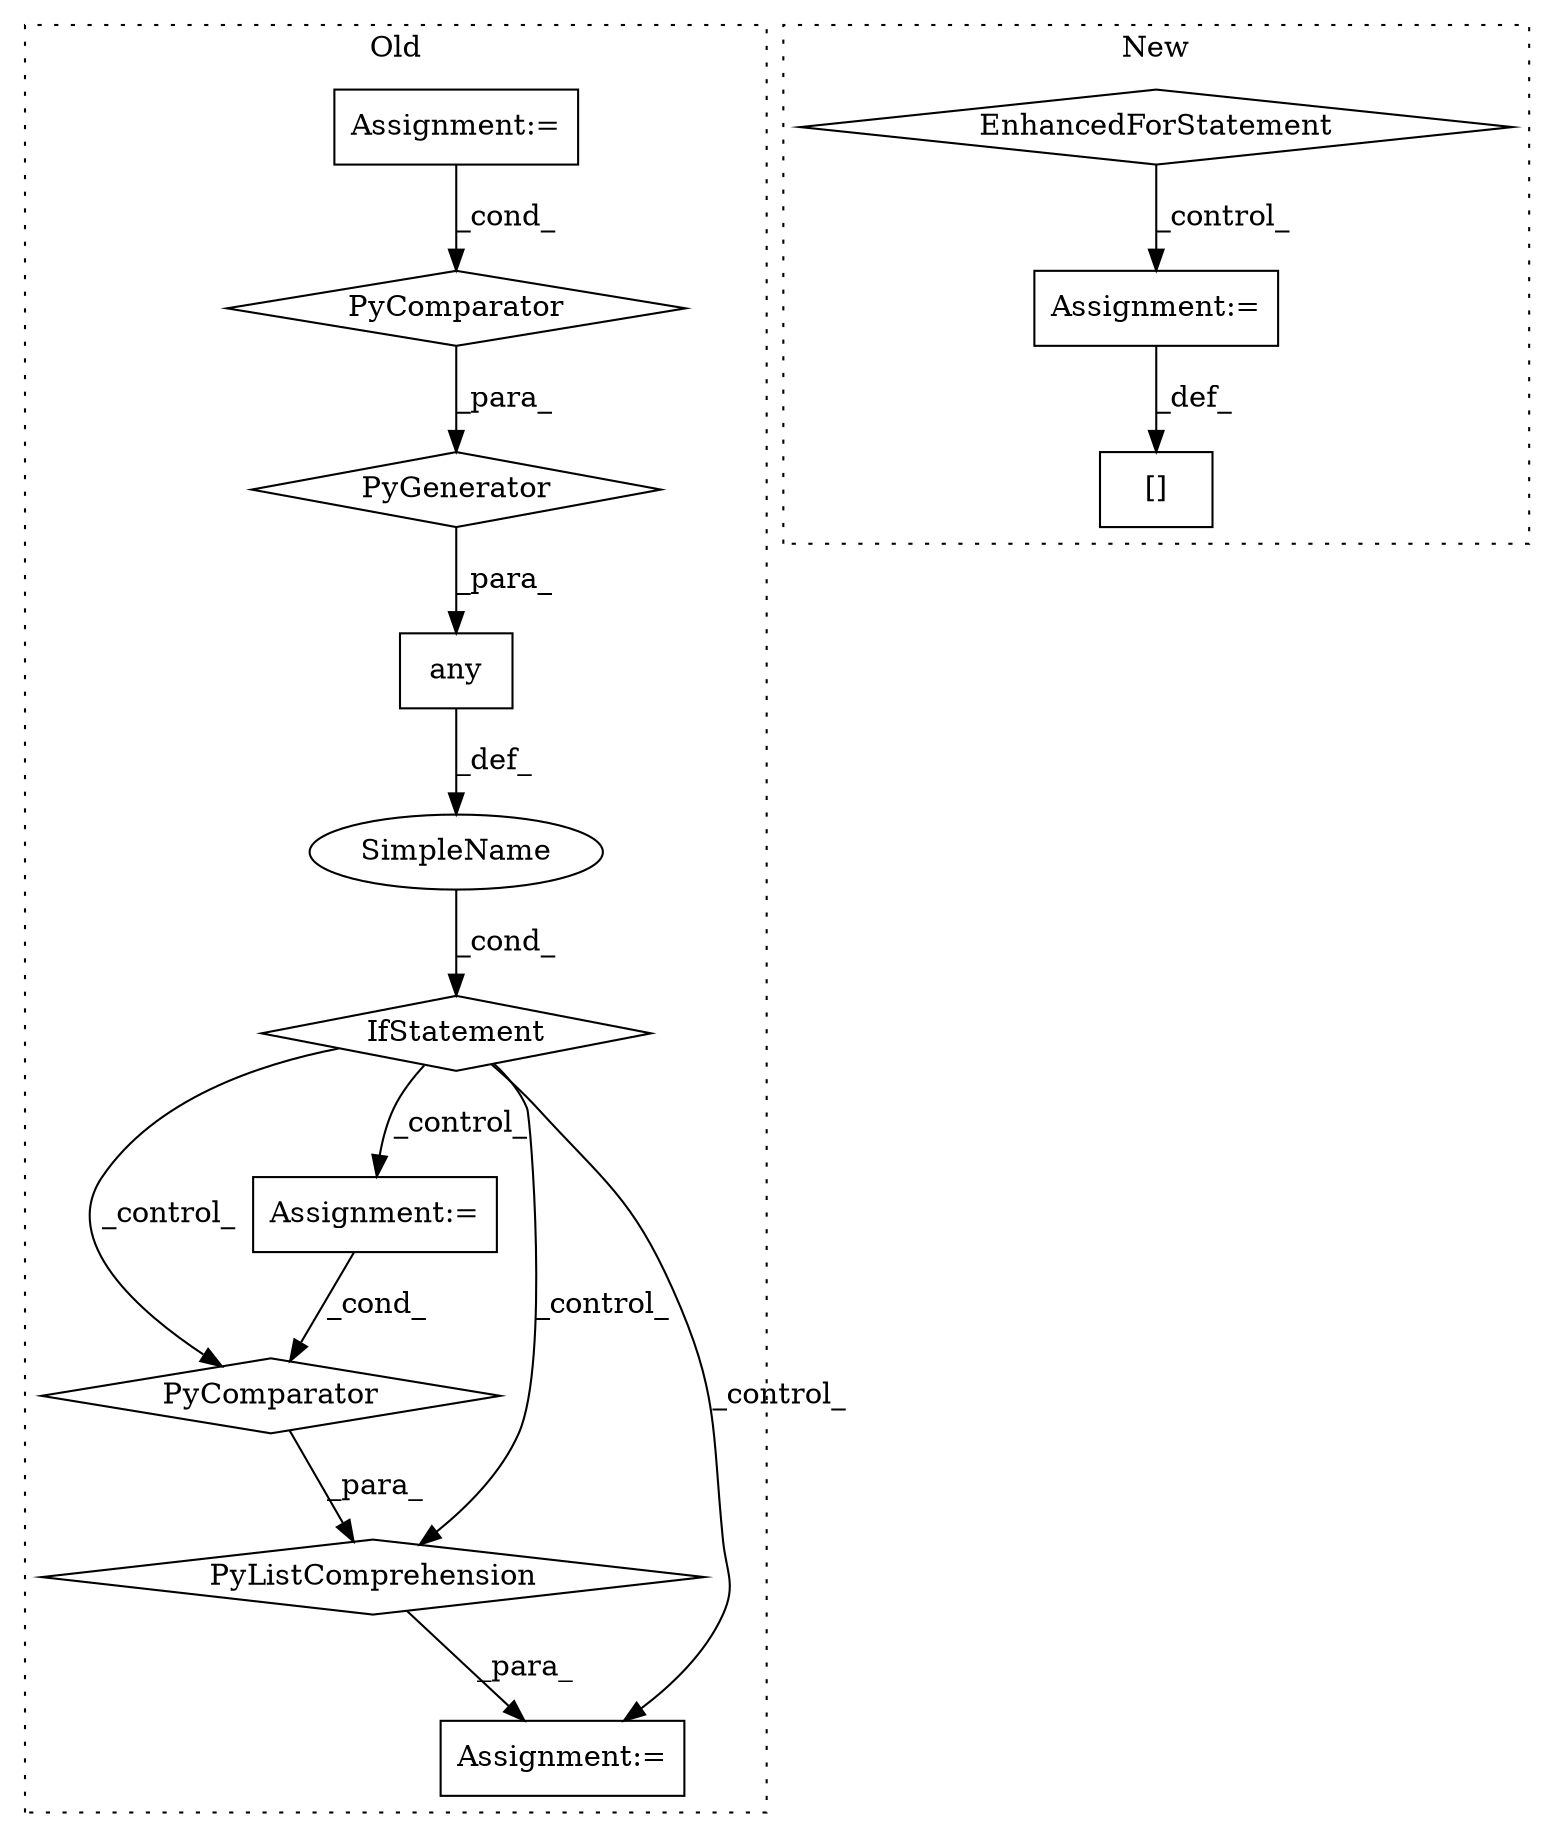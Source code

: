 digraph G {
subgraph cluster0 {
1 [label="any" a="32" s="4122,4322" l="13,-3" shape="box"];
3 [label="IfStatement" a="25" s="4118,4319" l="4,2" shape="diamond"];
4 [label="Assignment:=" a="7" s="4269" l="47" shape="box"];
5 [label="PyComparator" a="113" s="4269" l="47" shape="diamond"];
6 [label="PyGenerator" a="107" s="4135" l="187" shape="diamond"];
7 [label="Assignment:=" a="7" s="4509" l="83" shape="box"];
8 [label="SimpleName" a="42" s="" l="" shape="ellipse"];
9 [label="PyListComprehension" a="109" s="4379" l="221" shape="diamond"];
10 [label="PyComparator" a="113" s="4509" l="83" shape="diamond"];
13 [label="Assignment:=" a="7" s="4348" l="1" shape="box"];
label = "Old";
style="dotted";
}
subgraph cluster1 {
2 [label="[]" a="2" s="4008,4029" l="7,1" shape="box"];
11 [label="Assignment:=" a="7" s="4030" l="1" shape="box"];
12 [label="EnhancedForStatement" a="70" s="3639,3771" l="53,2" shape="diamond"];
label = "New";
style="dotted";
}
1 -> 8 [label="_def_"];
3 -> 7 [label="_control_"];
3 -> 9 [label="_control_"];
3 -> 13 [label="_control_"];
3 -> 10 [label="_control_"];
4 -> 5 [label="_cond_"];
5 -> 6 [label="_para_"];
6 -> 1 [label="_para_"];
7 -> 10 [label="_cond_"];
8 -> 3 [label="_cond_"];
9 -> 13 [label="_para_"];
10 -> 9 [label="_para_"];
11 -> 2 [label="_def_"];
12 -> 11 [label="_control_"];
}